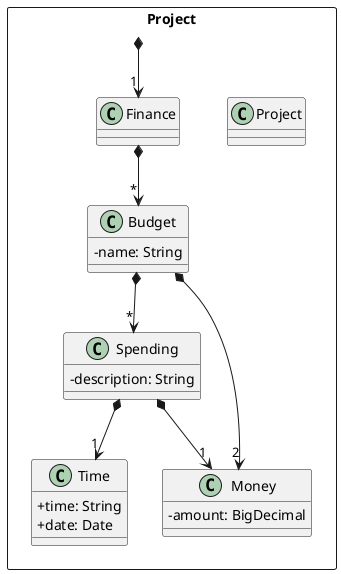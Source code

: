 @startuml
skinparam classAttributeIconSize 0

Package Project <<Rectangle>> {
Class Project
Class Finance {
}
Class Budget {
-name: String
}
Class Spending {
-description: String
}
Class Money {
-amount: BigDecimal
}
Class Time {
+time: String
+date: Date
}
}

Finance *--> "*" Budget
Project *--> "1" Finance
Budget *--> "*" Spending
Budget *--> "2" Money
Spending *--> "1" Time
Spending *--> "1" Money
@enduml
